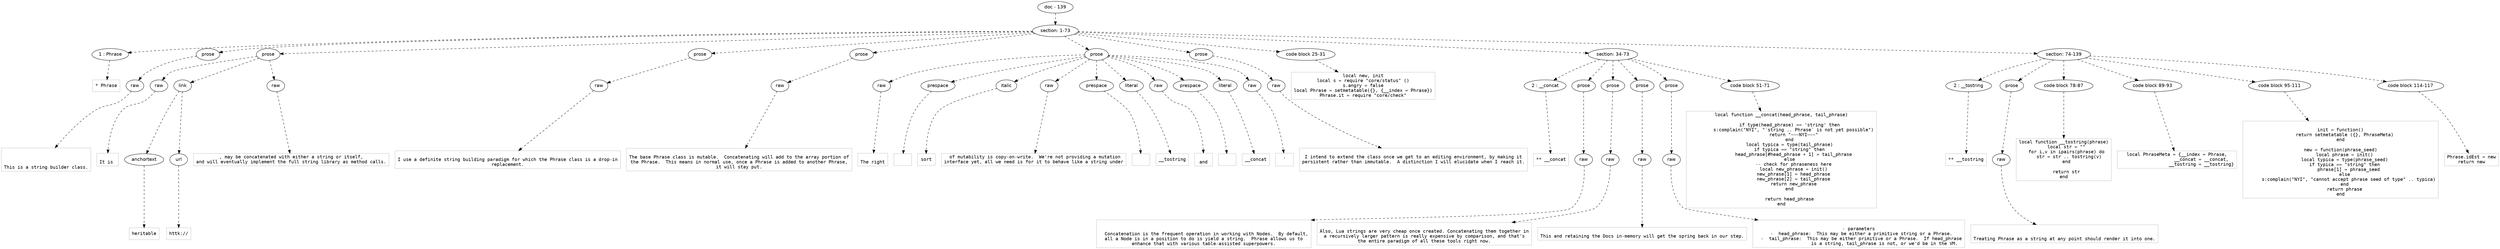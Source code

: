 digraph lpegNode {

node [fontname=Helvetica]
edge [style=dashed]

doc_0 [label="doc - 139"]


doc_0 -> { section_1}
{rank=same; section_1}

section_1 [label="section: 1-73"]


// END RANK doc_0

section_1 -> { header_2 prose_3 prose_4 prose_5 prose_6 prose_7 prose_8 codeblock_9 section_10 section_11}
{rank=same; header_2 prose_3 prose_4 prose_5 prose_6 prose_7 prose_8 codeblock_9 section_10 section_11}

header_2 [label="1 : Phrase"]

prose_3 [label="prose"]

prose_4 [label="prose"]

prose_5 [label="prose"]

prose_6 [label="prose"]

prose_7 [label="prose"]

prose_8 [label="prose"]

codeblock_9 [label="code block 25-31"]

section_10 [label="section: 34-73"]

section_11 [label="section: 74-139"]


// END RANK section_1

header_2 -> leaf_12
leaf_12  [color=Gray,shape=rectangle,fontname=Inconsolata,label="* Phrase"]
// END RANK header_2

prose_3 -> { raw_13}
{rank=same; raw_13}

raw_13 [label="raw"]


// END RANK prose_3

raw_13 -> leaf_14
leaf_14  [color=Gray,shape=rectangle,fontname=Inconsolata,label="


This is a string builder class.
"]
// END RANK raw_13

prose_4 -> { raw_15 link_16 raw_17}
{rank=same; raw_15 link_16 raw_17}

raw_15 [label="raw"]

link_16 [label="link"]

raw_17 [label="raw"]


// END RANK prose_4

raw_15 -> leaf_18
leaf_18  [color=Gray,shape=rectangle,fontname=Inconsolata,label="
It is "]
// END RANK raw_15

link_16 -> { anchortext_19 url_20}
{rank=same; anchortext_19 url_20}

anchortext_19 [label="anchortext"]

url_20 [label="url"]


// END RANK link_16

anchortext_19 -> leaf_21
leaf_21  [color=Gray,shape=rectangle,fontname=Inconsolata,label="heritable"]
// END RANK anchortext_19

url_20 -> leaf_22
leaf_22  [color=Gray,shape=rectangle,fontname=Inconsolata,label="httk://"]
// END RANK url_20

raw_17 -> leaf_23
leaf_23  [color=Gray,shape=rectangle,fontname=Inconsolata,label=", may be concatenated with either a string or itself,
and will eventually implement the full string library as method calls.
"]
// END RANK raw_17

prose_5 -> { raw_24}
{rank=same; raw_24}

raw_24 [label="raw"]


// END RANK prose_5

raw_24 -> leaf_25
leaf_25  [color=Gray,shape=rectangle,fontname=Inconsolata,label="
I use a definite string building paradigm for which the Phrase class is a drop-in
replacement.
"]
// END RANK raw_24

prose_6 -> { raw_26}
{rank=same; raw_26}

raw_26 [label="raw"]


// END RANK prose_6

raw_26 -> leaf_27
leaf_27  [color=Gray,shape=rectangle,fontname=Inconsolata,label="
The base Phrase class is mutable.  Concatenating will add to the array portion of
the Phrase.  This means in normal use, once a Phrase is added to another Phrase,
it will stay put.
"]
// END RANK raw_26

prose_7 -> { raw_28 prespace_29 italic_30 raw_31 prespace_32 literal_33 raw_34 prespace_35 literal_36 raw_37}
{rank=same; raw_28 prespace_29 italic_30 raw_31 prespace_32 literal_33 raw_34 prespace_35 literal_36 raw_37}

raw_28 [label="raw"]

prespace_29 [label="prespace"]

italic_30 [label="italic"]

raw_31 [label="raw"]

prespace_32 [label="prespace"]

literal_33 [label="literal"]

raw_34 [label="raw"]

prespace_35 [label="prespace"]

literal_36 [label="literal"]

raw_37 [label="raw"]


// END RANK prose_7

raw_28 -> leaf_38
leaf_38  [color=Gray,shape=rectangle,fontname=Inconsolata,label="
The right"]
// END RANK raw_28

prespace_29 -> leaf_39
leaf_39  [color=Gray,shape=rectangle,fontname=Inconsolata,label=" "]
// END RANK prespace_29

italic_30 -> leaf_40
leaf_40  [color=Gray,shape=rectangle,fontname=Inconsolata,label="sort"]
// END RANK italic_30

raw_31 -> leaf_41
leaf_41  [color=Gray,shape=rectangle,fontname=Inconsolata,label=" of mutability is copy-on-write.  We're not providing a mutation
interface yet, all we need is for it to behave like a string under"]
// END RANK raw_31

prespace_32 -> leaf_42
leaf_42  [color=Gray,shape=rectangle,fontname=Inconsolata,label=" "]
// END RANK prespace_32

literal_33 -> leaf_43
leaf_43  [color=Gray,shape=rectangle,fontname=Inconsolata,label="__tostring"]
// END RANK literal_33

raw_34 -> leaf_44
leaf_44  [color=Gray,shape=rectangle,fontname=Inconsolata,label="
and"]
// END RANK raw_34

prespace_35 -> leaf_45
leaf_45  [color=Gray,shape=rectangle,fontname=Inconsolata,label=" "]
// END RANK prespace_35

literal_36 -> leaf_46
leaf_46  [color=Gray,shape=rectangle,fontname=Inconsolata,label="__concat"]
// END RANK literal_36

raw_37 -> leaf_47
leaf_47  [color=Gray,shape=rectangle,fontname=Inconsolata,label=".

"]
// END RANK raw_37

prose_8 -> { raw_48}
{rank=same; raw_48}

raw_48 [label="raw"]


// END RANK prose_8

raw_48 -> leaf_49
leaf_49  [color=Gray,shape=rectangle,fontname=Inconsolata,label="
I intend to extend the class once we get to an editing environment, by making it
persistent rather than immutable.  A distinction I will elucidate when I reach it.

"]
// END RANK raw_48

codeblock_9 -> leaf_50
leaf_50  [color=Gray,shape=rectangle,fontname=Inconsolata,label="local new, init
local s = require \"core/status\" ()
s.angry = false
local Phrase = setmetatable({}, {__index = Phrase})
Phrase.it = require \"core/check\""]
// END RANK codeblock_9

section_10 -> { header_51 prose_52 prose_53 prose_54 prose_55 codeblock_56}
{rank=same; header_51 prose_52 prose_53 prose_54 prose_55 codeblock_56}

header_51 [label="2 : __concat"]

prose_52 [label="prose"]

prose_53 [label="prose"]

prose_54 [label="prose"]

prose_55 [label="prose"]

codeblock_56 [label="code block 51-71"]


// END RANK section_10

header_51 -> leaf_57
leaf_57  [color=Gray,shape=rectangle,fontname=Inconsolata,label="** __concat"]
// END RANK header_51

prose_52 -> { raw_58}
{rank=same; raw_58}

raw_58 [label="raw"]


// END RANK prose_52

raw_58 -> leaf_59
leaf_59  [color=Gray,shape=rectangle,fontname=Inconsolata,label="

  Concatenation is the frequent operation in working with Nodes.  By default,
all a Node is in a position to do is yield a string.  Phrase allows us to
enhance that with various table-assisted superpowers.
"]
// END RANK raw_58

prose_53 -> { raw_60}
{rank=same; raw_60}

raw_60 [label="raw"]


// END RANK prose_53

raw_60 -> leaf_61
leaf_61  [color=Gray,shape=rectangle,fontname=Inconsolata,label="
Also, Lua strings are very cheap once created. Concatenating them together in
a recursively larger pattern is really expensive by comparison, and that's
the entire paradigm of all these tools right now.
"]
// END RANK raw_60

prose_54 -> { raw_62}
{rank=same; raw_62}

raw_62 [label="raw"]


// END RANK prose_54

raw_62 -> leaf_63
leaf_63  [color=Gray,shape=rectangle,fontname=Inconsolata,label="
This and retaining the Docs in-memory will get the spring back in our step.
"]
// END RANK raw_62

prose_55 -> { raw_64}
{rank=same; raw_64}

raw_64 [label="raw"]


// END RANK prose_55

raw_64 -> leaf_65
leaf_65  [color=Gray,shape=rectangle,fontname=Inconsolata,label="
- parameters
  -  head_phrase:  This may be either a primitive string or a Phrase.
  -  tail_phrase:  This may be either primitive or a Phrase.  If head_phrase
                   is a string, tail_phrase is not, or we'd be in the VM.
"]
// END RANK raw_64

codeblock_56 -> leaf_66
leaf_66  [color=Gray,shape=rectangle,fontname=Inconsolata,label="local function __concat(head_phrase, tail_phrase)

      if type(head_phrase) == 'string' then
         s:complain(\"NYI\", \"`string .. Phrase` is not yet possible\")
         return \"~~~NYI~~~\"
      end
      local typica = type(tail_phrase)
      if typica == \"string\" then
         head_phrase[#head_phrase + 1] = tail_phrase
      else
         -- check for phraseness here
         local new_phrase = init()
         new_phrase[1] = head_phrase
         new_phrase[2] = tail_phrase
         return new_phrase
      end

      return head_phrase
end"]
// END RANK codeblock_56

section_11 -> { header_67 prose_68 codeblock_69 codeblock_70 codeblock_71 codeblock_72}
{rank=same; header_67 prose_68 codeblock_69 codeblock_70 codeblock_71 codeblock_72}

header_67 [label="2 : __tostring"]

prose_68 [label="prose"]

codeblock_69 [label="code block 78-87"]

codeblock_70 [label="code block 89-93"]

codeblock_71 [label="code block 95-111"]

codeblock_72 [label="code block 114-117"]


// END RANK section_11

header_67 -> leaf_73
leaf_73  [color=Gray,shape=rectangle,fontname=Inconsolata,label="** __tostring"]
// END RANK header_67

prose_68 -> { raw_74}
{rank=same; raw_74}

raw_74 [label="raw"]


// END RANK prose_68

raw_74 -> leaf_75
leaf_75  [color=Gray,shape=rectangle,fontname=Inconsolata,label="

Treating Phrase as a string at any point should render it into one.
"]
// END RANK raw_74

codeblock_69 -> leaf_76
leaf_76  [color=Gray,shape=rectangle,fontname=Inconsolata,label="local function __tostring(phrase)
  local str = \"\"
  for i,v in ipairs(phrase) do
    str = str .. tostring(v)
  end

  return str
end"]
// END RANK codeblock_69

codeblock_70 -> leaf_77
leaf_77  [color=Gray,shape=rectangle,fontname=Inconsolata,label="local PhraseMeta = {__index = Phrase,
                  __concat = __concat,
                  __tostring = __tostring}"]
// END RANK codeblock_70

codeblock_71 -> leaf_78
leaf_78  [color=Gray,shape=rectangle,fontname=Inconsolata,label="
init = function()
   return setmetatable ({}, PhraseMeta)
end

new = function(phrase_seed)
   local phrase = init()
   local typica = type(phrase_seed)
   if typica == \"string\" then
      phrase[1] = phrase_seed
   else
      s:complain(\"NYI\", \"cannot accept phrase seed of type\" .. typica)
   end
   return phrase
end"]
// END RANK codeblock_71

codeblock_72 -> leaf_79
leaf_79  [color=Gray,shape=rectangle,fontname=Inconsolata,label="Phrase.idEst = new
return new"]
// END RANK codeblock_72


}
